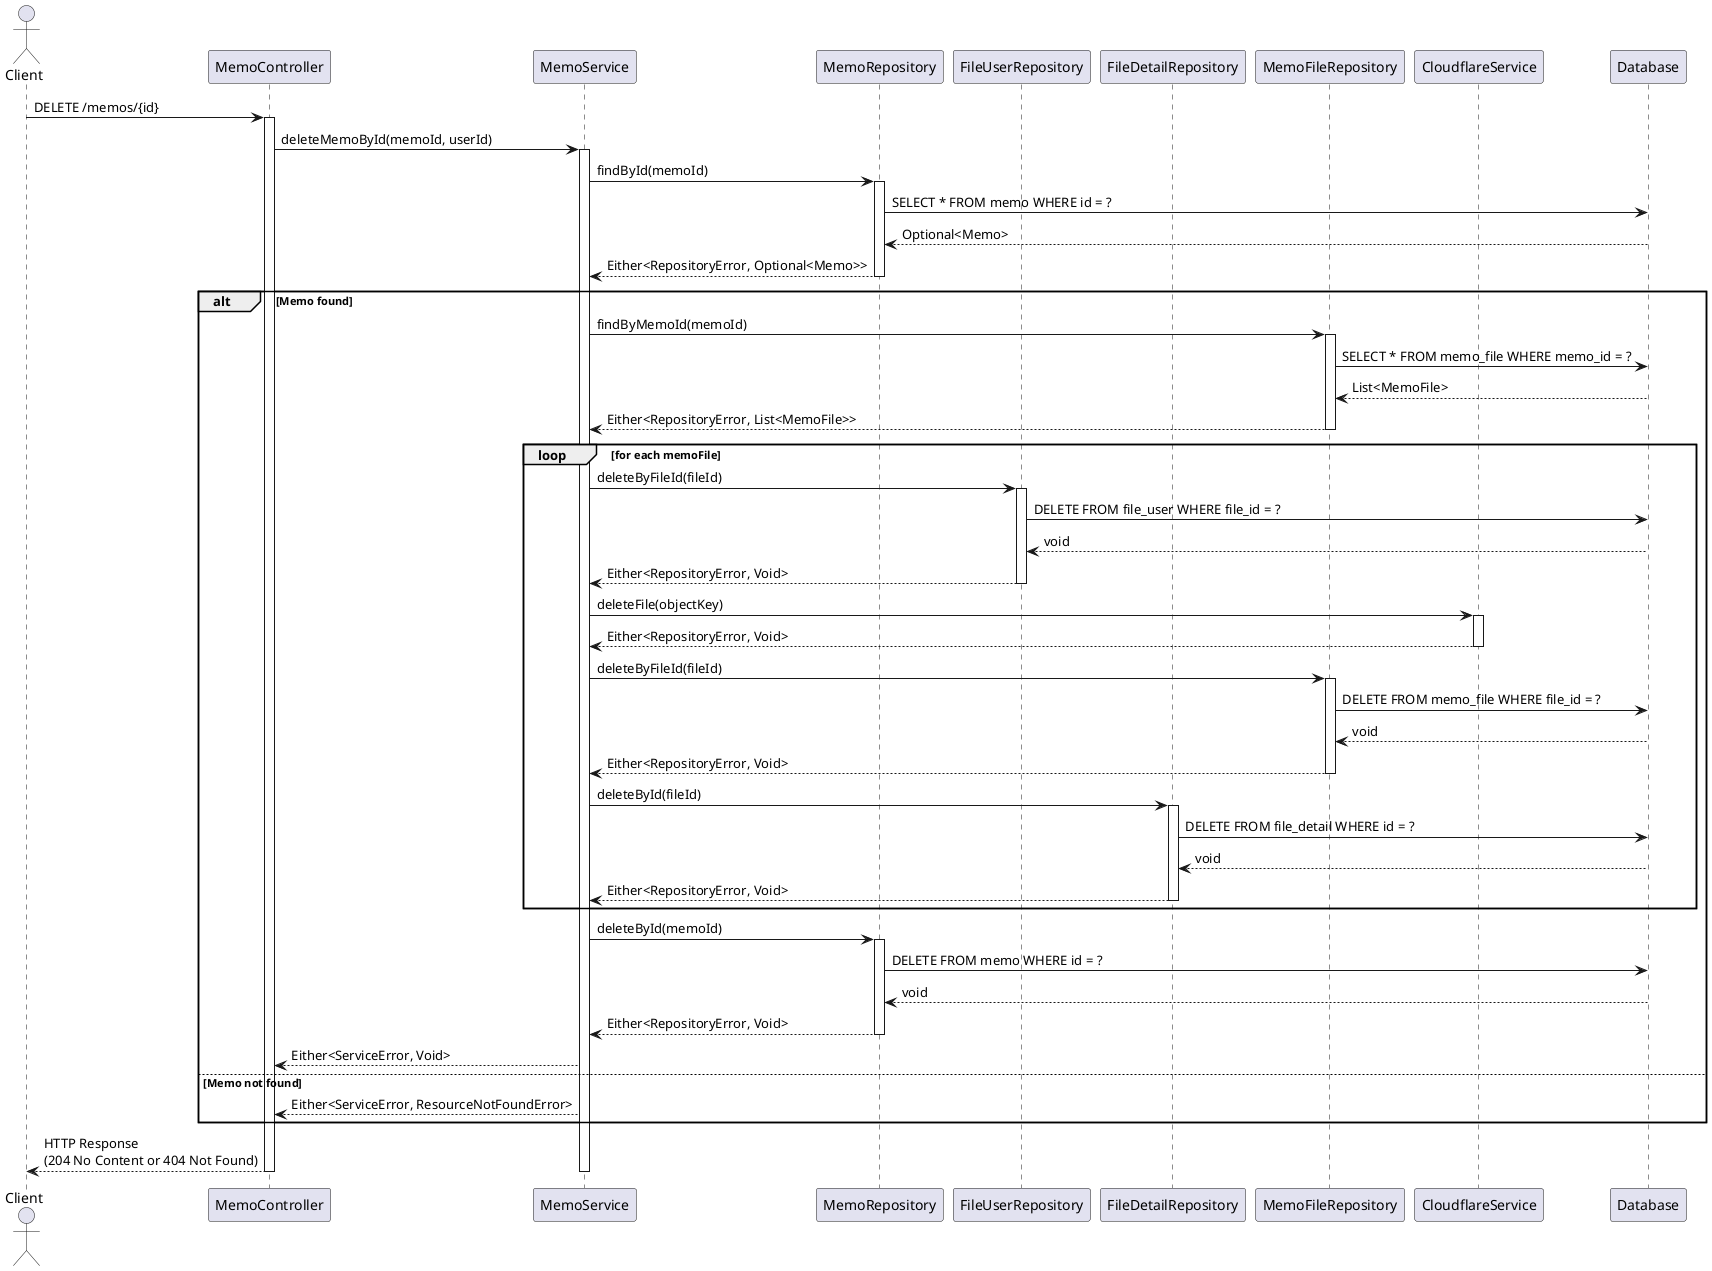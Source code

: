 @startuml "delete memo by id"
actor Client
participant MemoController
participant MemoService
participant MemoRepository
participant FileUserRepository
participant FileDetailRepository
participant MemoFileRepository
participant CloudflareService
participant "Database" as DB

' Request flow
Client -> MemoController: DELETE /memos/{id}
activate MemoController

MemoController -> MemoService: deleteMemoById(memoId, userId)
activate MemoService

' Find memo
MemoService -> MemoRepository: findById(memoId)
activate MemoRepository
MemoRepository -> DB: SELECT * FROM memo WHERE id = ?
DB --> MemoRepository: Optional<Memo>
MemoRepository --> MemoService: Either<RepositoryError, Optional<Memo>>
deactivate MemoRepository

alt Memo found
    ' Get memo files
    MemoService -> MemoFileRepository: findByMemoId(memoId)
    activate MemoFileRepository
    MemoFileRepository -> DB: SELECT * FROM memo_file WHERE memo_id = ?
    DB --> MemoFileRepository: List<MemoFile>
    MemoFileRepository --> MemoService: Either<RepositoryError, List<MemoFile>>
    deactivate MemoFileRepository

    loop for each memoFile
        ' Delete file relations
        MemoService -> FileUserRepository: deleteByFileId(fileId)
        activate FileUserRepository
        FileUserRepository -> DB: DELETE FROM file_user WHERE file_id = ?
        DB --> FileUserRepository: void
        FileUserRepository --> MemoService: Either<RepositoryError, Void>
        deactivate FileUserRepository

        ' Delete file from Cloudflare
        MemoService -> CloudflareService: deleteFile(objectKey)
        activate CloudflareService
        CloudflareService --> MemoService: Either<RepositoryError, Void>
        deactivate CloudflareService

        ' Delete memo file relation
        MemoService -> MemoFileRepository: deleteByFileId(fileId)
        activate MemoFileRepository
        MemoFileRepository -> DB: DELETE FROM memo_file WHERE file_id = ?
        DB --> MemoFileRepository: void
        MemoFileRepository --> MemoService: Either<RepositoryError, Void>
        deactivate MemoFileRepository

        ' Delete file detail
        MemoService -> FileDetailRepository: deleteById(fileId)
        activate FileDetailRepository
        FileDetailRepository -> DB: DELETE FROM file_detail WHERE id = ?
        DB --> FileDetailRepository: void
        FileDetailRepository --> MemoService: Either<RepositoryError, Void>
        deactivate FileDetailRepository
    end

    ' Finally delete memo
    MemoService -> MemoRepository: deleteById(memoId)
    activate MemoRepository
    MemoRepository -> DB: DELETE FROM memo WHERE id = ?
    DB --> MemoRepository: void
    MemoRepository --> MemoService: Either<RepositoryError, Void>
    deactivate MemoRepository

    MemoService --> MemoController: Either<ServiceError, Void>
else Memo not found
    MemoService --> MemoController: Either<ServiceError, ResourceNotFoundError>
end

MemoController --> Client: HTTP Response\n(204 No Content or 404 Not Found)
deactivate MemoService
deactivate MemoController

@enduml
